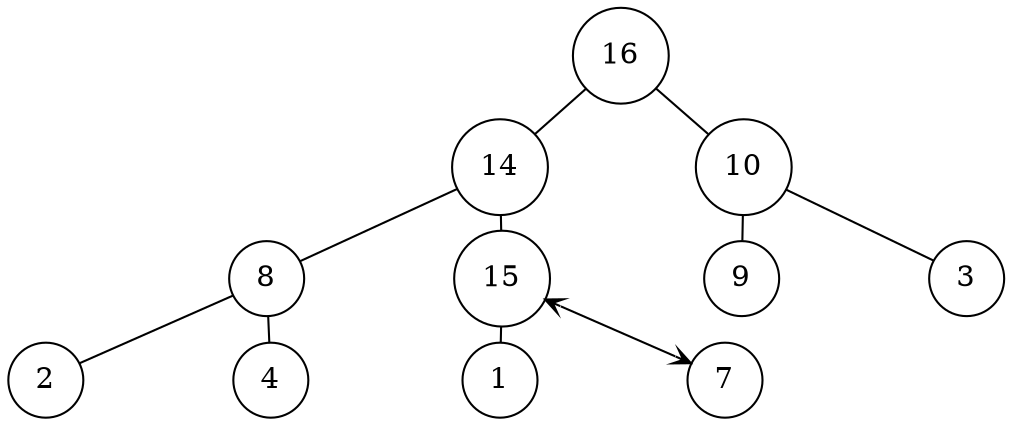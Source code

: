 digraph BT2C1 {
    nodesep=1;
    ranksep=0.1;
    margin=0;
    graph [ordering="out"]
    node [shape=circle];
    edge [arrowsize=0.8, arrowhead=none, arrowtail=none];
    16 -> 14;
    16 -> 10;
    14 -> 8;
    14 -> 15;
    10 -> 9;
    10 -> 3;
    8 -> 2;
    8 -> 4;
    15 -> 1;
    15 -> 7 [arrowhead=vee, arrowtail=vee, dir=both];
}